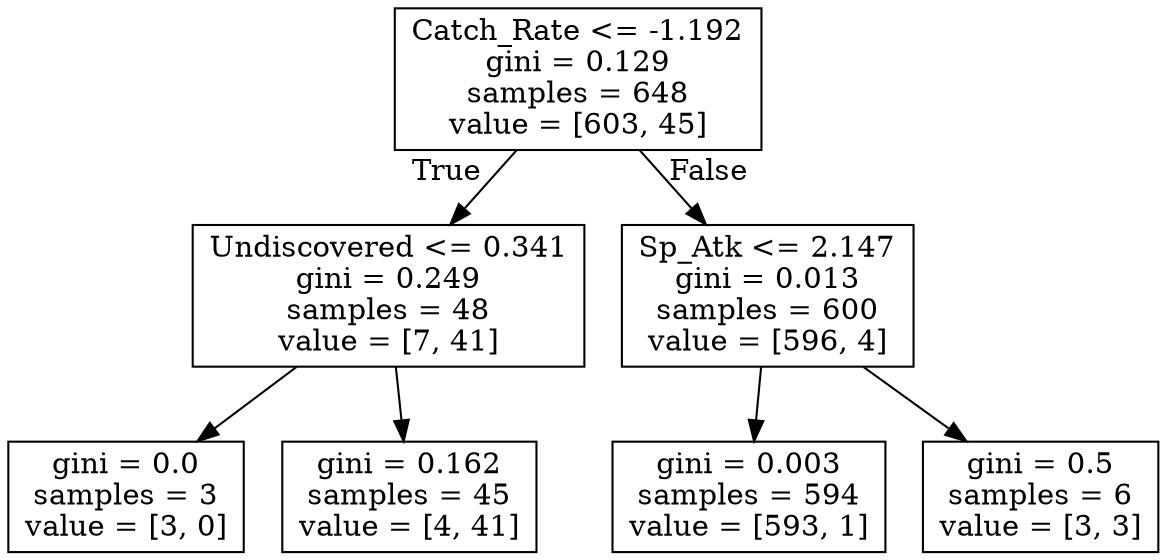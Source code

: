 digraph Tree {
node [shape=box] ;
0 [label="Catch_Rate <= -1.192\ngini = 0.129\nsamples = 648\nvalue = [603, 45]"] ;
1 [label="Undiscovered <= 0.341\ngini = 0.249\nsamples = 48\nvalue = [7, 41]"] ;
0 -> 1 [labeldistance=2.5, labelangle=45, headlabel="True"] ;
2 [label="gini = 0.0\nsamples = 3\nvalue = [3, 0]"] ;
1 -> 2 ;
3 [label="gini = 0.162\nsamples = 45\nvalue = [4, 41]"] ;
1 -> 3 ;
4 [label="Sp_Atk <= 2.147\ngini = 0.013\nsamples = 600\nvalue = [596, 4]"] ;
0 -> 4 [labeldistance=2.5, labelangle=-45, headlabel="False"] ;
5 [label="gini = 0.003\nsamples = 594\nvalue = [593, 1]"] ;
4 -> 5 ;
6 [label="gini = 0.5\nsamples = 6\nvalue = [3, 3]"] ;
4 -> 6 ;
}